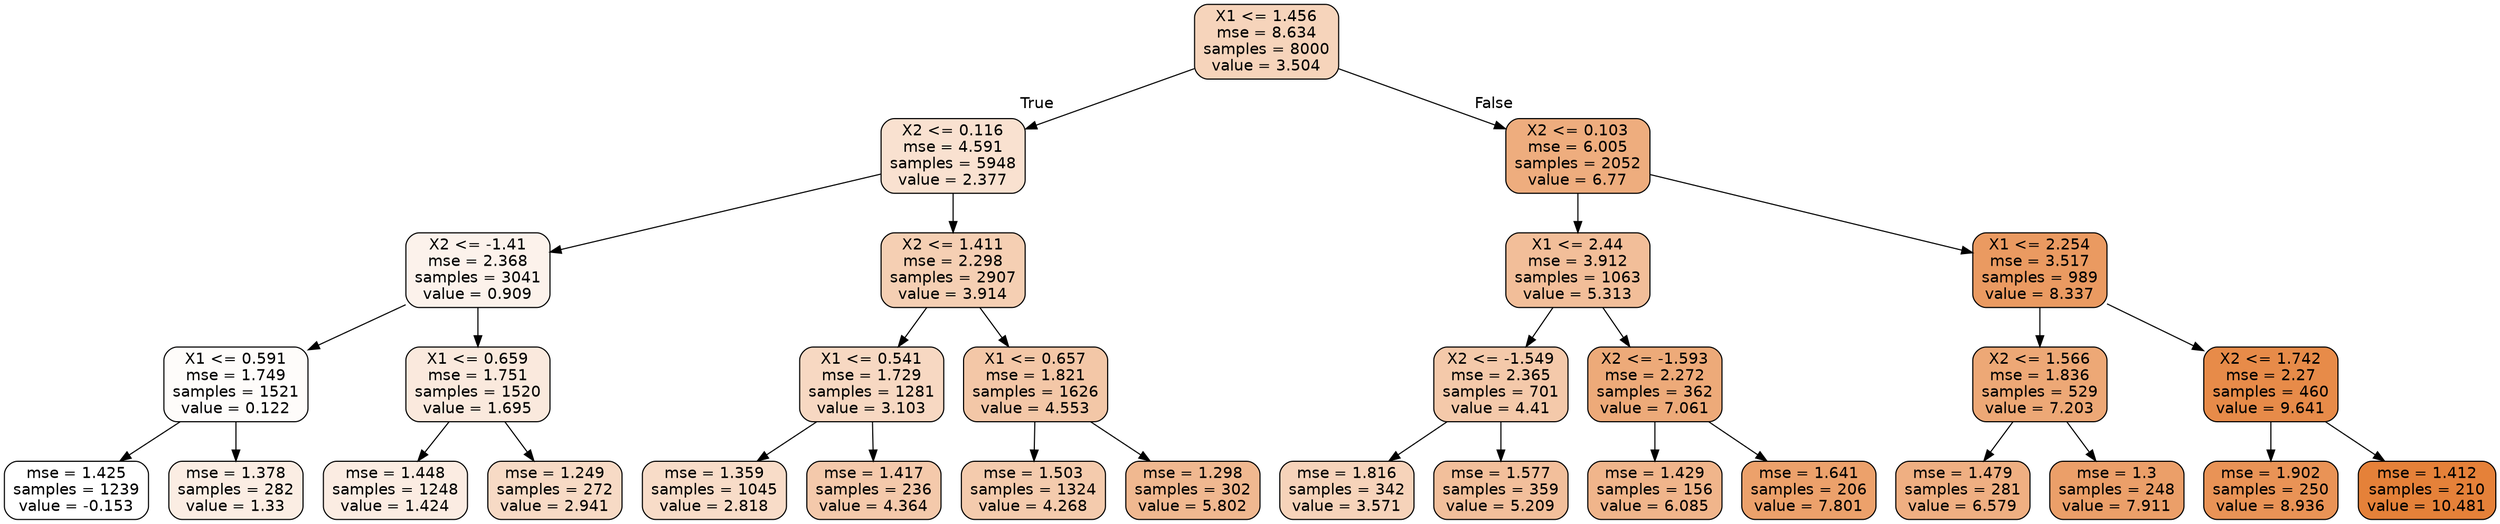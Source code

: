 digraph Tree {
node [shape=box, style="filled, rounded", color="black", fontname=helvetica] ;
edge [fontname=helvetica] ;
0 [label="X1 <= 1.456\nmse = 8.634\nsamples = 8000\nvalue = 3.504", fillcolor="#f6d4bb"] ;
1 [label="X2 <= 0.116\nmse = 4.591\nsamples = 5948\nvalue = 2.377", fillcolor="#f9e1d0"] ;
0 -> 1 [labeldistance=2.5, labelangle=45, headlabel="True"] ;
2 [label="X2 <= -1.41\nmse = 2.368\nsamples = 3041\nvalue = 0.909", fillcolor="#fcf2eb"] ;
1 -> 2 ;
3 [label="X1 <= 0.591\nmse = 1.749\nsamples = 1521\nvalue = 0.122", fillcolor="#fefcfa"] ;
2 -> 3 ;
4 [label="mse = 1.425\nsamples = 1239\nvalue = -0.153", fillcolor="#ffffff"] ;
3 -> 4 ;
5 [label="mse = 1.378\nsamples = 282\nvalue = 1.33", fillcolor="#fbede3"] ;
3 -> 5 ;
6 [label="X1 <= 0.659\nmse = 1.751\nsamples = 1520\nvalue = 1.695", fillcolor="#fae9dd"] ;
2 -> 6 ;
7 [label="mse = 1.448\nsamples = 1248\nvalue = 1.424", fillcolor="#fbece2"] ;
6 -> 7 ;
8 [label="mse = 1.249\nsamples = 272\nvalue = 2.941", fillcolor="#f7dac5"] ;
6 -> 8 ;
9 [label="X2 <= 1.411\nmse = 2.298\nsamples = 2907\nvalue = 3.914", fillcolor="#f5cfb3"] ;
1 -> 9 ;
10 [label="X1 <= 0.541\nmse = 1.729\nsamples = 1281\nvalue = 3.103", fillcolor="#f7d8c2"] ;
9 -> 10 ;
11 [label="mse = 1.359\nsamples = 1045\nvalue = 2.818", fillcolor="#f8dcc8"] ;
10 -> 11 ;
12 [label="mse = 1.417\nsamples = 236\nvalue = 4.364", fillcolor="#f4c9ab"] ;
10 -> 12 ;
13 [label="X1 <= 0.657\nmse = 1.821\nsamples = 1626\nvalue = 4.553", fillcolor="#f3c7a7"] ;
9 -> 13 ;
14 [label="mse = 1.503\nsamples = 1324\nvalue = 4.268", fillcolor="#f4cbad"] ;
13 -> 14 ;
15 [label="mse = 1.298\nsamples = 302\nvalue = 5.802", fillcolor="#f0b890"] ;
13 -> 15 ;
16 [label="X2 <= 0.103\nmse = 6.005\nsamples = 2052\nvalue = 6.77", fillcolor="#eead7e"] ;
0 -> 16 [labeldistance=2.5, labelangle=-45, headlabel="False"] ;
17 [label="X1 <= 2.44\nmse = 3.912\nsamples = 1063\nvalue = 5.313", fillcolor="#f2be99"] ;
16 -> 17 ;
18 [label="X2 <= -1.549\nmse = 2.365\nsamples = 701\nvalue = 4.41", fillcolor="#f4c9aa"] ;
17 -> 18 ;
19 [label="mse = 1.816\nsamples = 342\nvalue = 3.571", fillcolor="#f6d3ba"] ;
18 -> 19 ;
20 [label="mse = 1.577\nsamples = 359\nvalue = 5.209", fillcolor="#f2bf9b"] ;
18 -> 20 ;
21 [label="X2 <= -1.593\nmse = 2.272\nsamples = 362\nvalue = 7.061", fillcolor="#edaa79"] ;
17 -> 21 ;
22 [label="mse = 1.429\nsamples = 156\nvalue = 6.085", fillcolor="#f0b58b"] ;
21 -> 22 ;
23 [label="mse = 1.641\nsamples = 206\nvalue = 7.801", fillcolor="#eca16b"] ;
21 -> 23 ;
24 [label="X1 <= 2.254\nmse = 3.517\nsamples = 989\nvalue = 8.337", fillcolor="#ea9a61"] ;
16 -> 24 ;
25 [label="X2 <= 1.566\nmse = 1.836\nsamples = 529\nvalue = 7.203", fillcolor="#eda876"] ;
24 -> 25 ;
26 [label="mse = 1.479\nsamples = 281\nvalue = 6.579", fillcolor="#efaf82"] ;
25 -> 26 ;
27 [label="mse = 1.3\nsamples = 248\nvalue = 7.911", fillcolor="#eb9f69"] ;
25 -> 27 ;
28 [label="X2 <= 1.742\nmse = 2.27\nsamples = 460\nvalue = 9.641", fillcolor="#e78b49"] ;
24 -> 28 ;
29 [label="mse = 1.902\nsamples = 250\nvalue = 8.936", fillcolor="#e99356"] ;
28 -> 29 ;
30 [label="mse = 1.412\nsamples = 210\nvalue = 10.481", fillcolor="#e58139"] ;
28 -> 30 ;
}